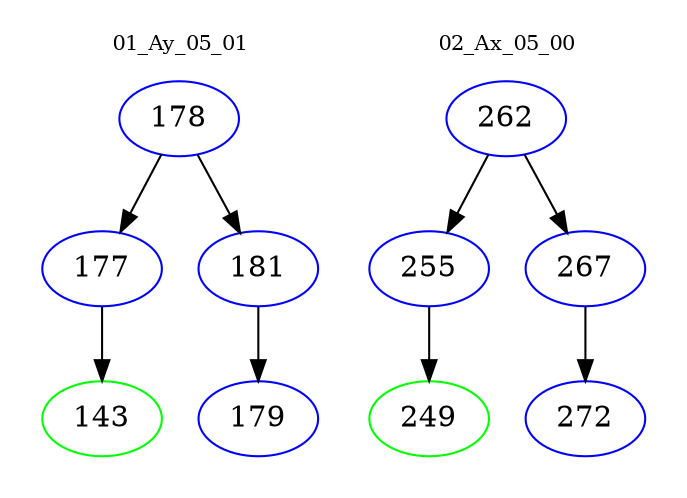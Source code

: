 digraph{
subgraph cluster_0 {
color = white
label = "01_Ay_05_01";
fontsize=10;
T0_178 [label="178", color="blue"]
T0_178 -> T0_177 [color="black"]
T0_177 [label="177", color="blue"]
T0_177 -> T0_143 [color="black"]
T0_143 [label="143", color="green"]
T0_178 -> T0_181 [color="black"]
T0_181 [label="181", color="blue"]
T0_181 -> T0_179 [color="black"]
T0_179 [label="179", color="blue"]
}
subgraph cluster_1 {
color = white
label = "02_Ax_05_00";
fontsize=10;
T1_262 [label="262", color="blue"]
T1_262 -> T1_255 [color="black"]
T1_255 [label="255", color="blue"]
T1_255 -> T1_249 [color="black"]
T1_249 [label="249", color="green"]
T1_262 -> T1_267 [color="black"]
T1_267 [label="267", color="blue"]
T1_267 -> T1_272 [color="black"]
T1_272 [label="272", color="blue"]
}
}
